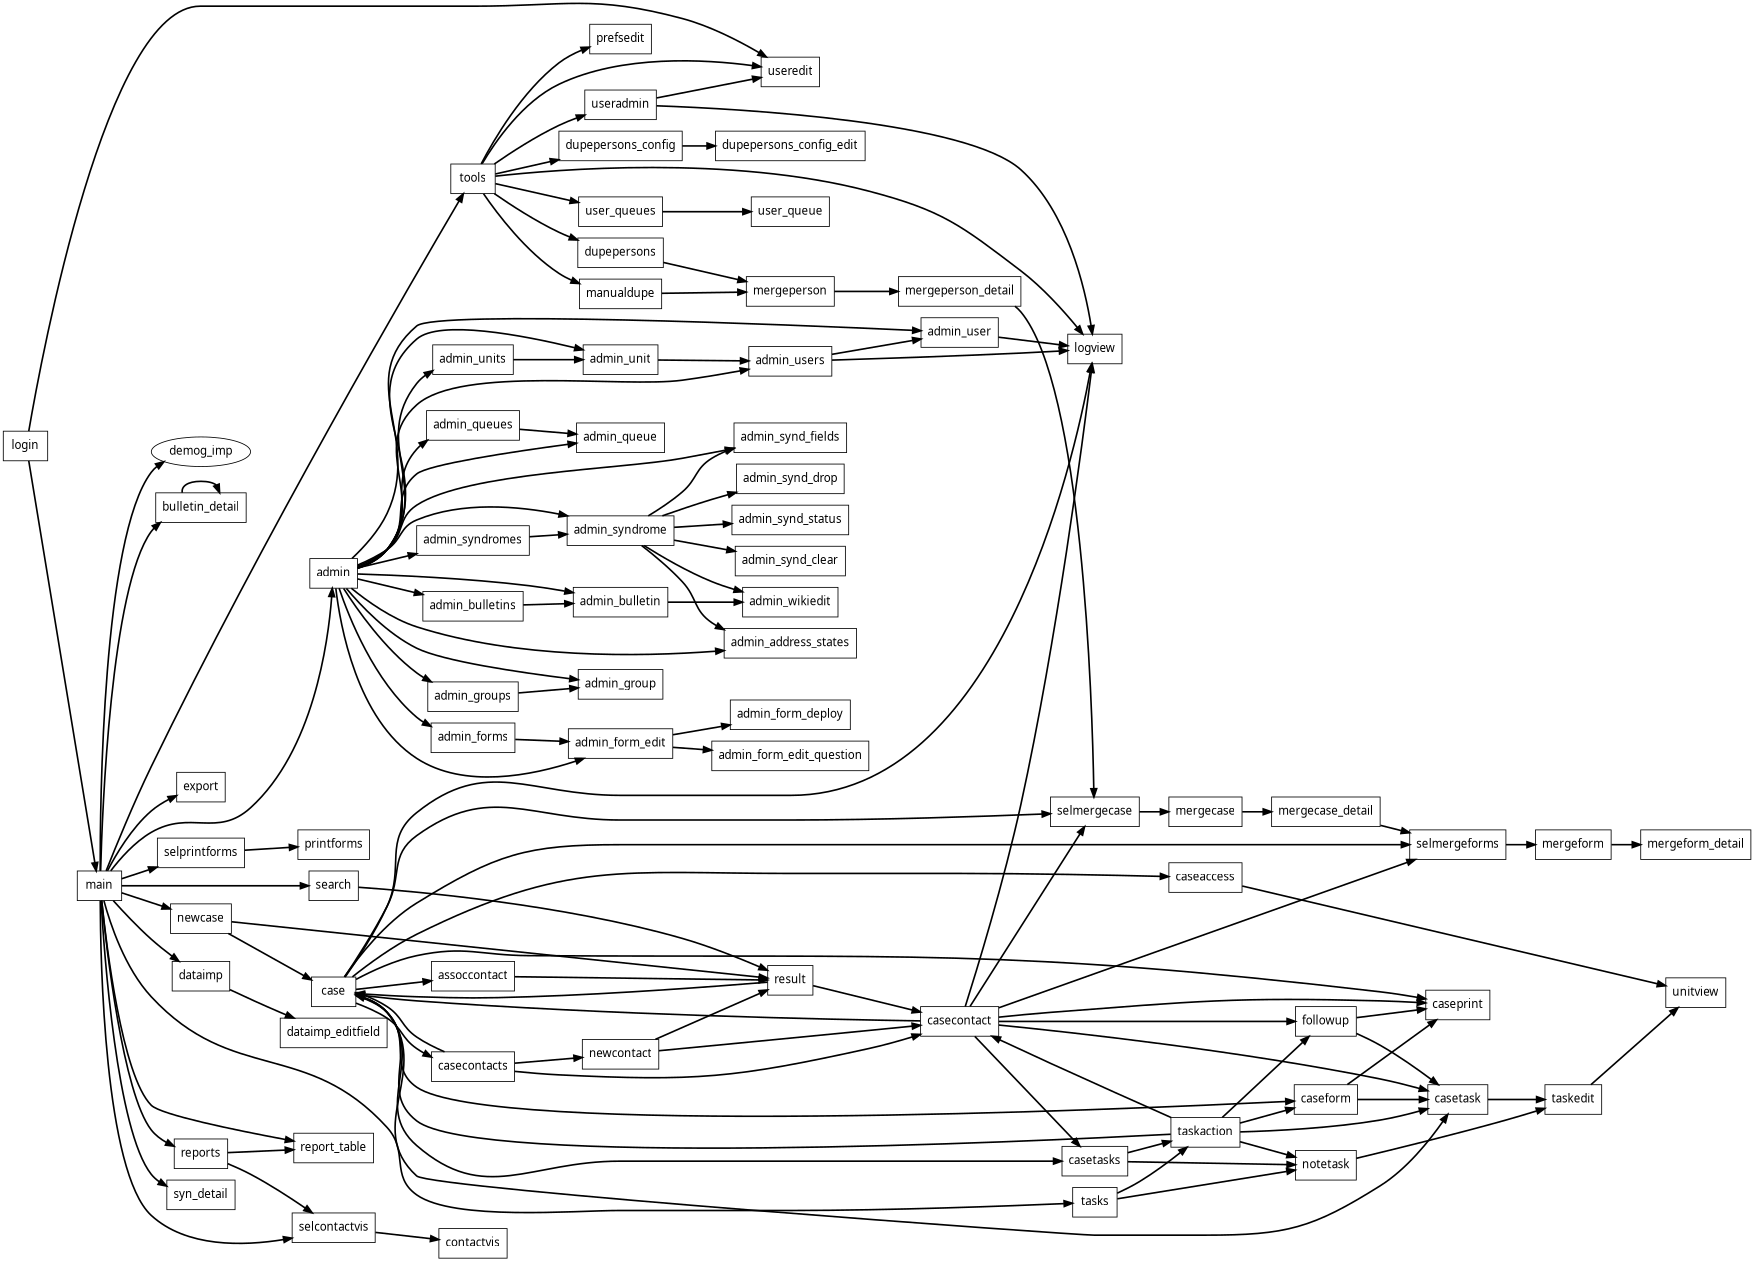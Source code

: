 digraph appname {
pack=true;
center=true;
overlap=scale;
splines=true;
nodesep=.2;
epsilon=.1;
mclimit=16;
rankdir=LR;
size="11.69x8.27";
node [shape=box,fontname="Verdana"]
admin;
admin_address_states;
admin_bulletin;
admin_bulletins;
admin_form_deploy;
admin_form_edit;
admin_form_edit_question;
admin_forms;
admin_group;
admin_groups;
admin_queue;
admin_queues;
admin_synd_clear;
admin_synd_drop;
admin_synd_fields;
admin_syndrome;
admin_syndromes;
admin_synd_status;
admin_unit;
admin_units;
admin_user;
admin_users;
admin_wikiedit;
assoccontact;
bulletin_detail;
case;
caseaccess;
casecontact;
casecontacts;
caseform;
caseprint;
casetask;
casetasks;
contactvis;
dataimp;
dataimp_editfield;
dupepersons;
dupepersons_config;
dupepersons_config_edit;
export;
followup;
login;
logview;
main;
manualdupe;
mergecase;
mergecase_detail;
mergeform;
mergeform_detail;
mergeperson;
mergeperson_detail;
newcase;
newcontact;
notetask;
prefsedit;
printforms;
reports;
report_table;
result;
search;
selcontactvis;
selmergecase;
selmergeforms;
selprintforms;
syn_detail;
taskaction;
taskedit;
tasks;
tools;
unitview;
useradmin;
useredit;
user_queue;
user_queues;

node [shape=ellipse]
edge [style=bold,weight=1]
admin -> admin_address_states;
admin -> admin_bulletin;
admin -> admin_bulletins;
admin -> admin_form_edit;
admin -> admin_forms;
admin -> admin_group;
admin -> admin_groups;
admin -> admin_queue;
admin -> admin_queues;
admin -> admin_synd_fields;
admin -> admin_syndrome;
admin -> admin_syndromes;
admin -> admin_unit;
admin -> admin_units;
admin -> admin_user;
admin -> admin_users;
admin_bulletin -> admin_wikiedit;
admin_bulletins -> admin_bulletin;
admin_form_edit -> admin_form_deploy;
admin_form_edit -> admin_form_edit_question;
admin_forms -> admin_form_edit;
admin_groups -> admin_group;
admin_queues -> admin_queue;
admin_syndrome -> admin_address_states;
admin_syndrome -> admin_synd_clear;
admin_syndrome -> admin_synd_drop;
admin_syndrome -> admin_synd_fields;
admin_syndrome -> admin_synd_status;
admin_syndrome -> admin_wikiedit;
admin_syndromes -> admin_syndrome;
admin_unit -> admin_users;
admin_units -> admin_unit;
admin_user -> logview;
admin_users -> admin_user;
admin_users -> logview;
assoccontact -> result;
bulletin_detail -> bulletin_detail;
caseaccess -> unitview;
case -> assoccontact;
case -> caseaccess;
case -> casecontacts;
case -> caseform;
case -> caseprint;
case -> casetask;
case -> casetasks;
casecontact -> case;
casecontact -> caseprint;
casecontact -> casetask;
casecontact -> casetasks;
casecontact -> followup;
casecontact -> logview;
casecontacts -> case;
casecontacts -> casecontact;
casecontact -> selmergecase;
casecontact -> selmergeforms;
casecontacts -> newcontact;
caseform -> caseprint;
caseform -> casetask;
case -> logview;
case -> selmergecase;
case -> selmergeforms;
casetasks -> taskaction;
casetask -> taskedit;
notetask -> taskedit;
dataimp -> dataimp_editfield;
dupepersons -> mergeperson;
followup -> caseprint;
followup -> casetask;
login -> main;
login -> useredit;
main -> admin;
main -> bulletin_detail;
main -> dataimp;
main -> demog_imp;
main -> export;
main -> newcase;
main -> reports;
main -> report_table;
main -> search;
main -> selcontactvis;
main -> selprintforms;
main -> syn_detail;
main -> tasks;
main -> tools;
manualdupe -> mergeperson;
mergecase_detail -> selmergeforms;
mergecase -> mergecase_detail;
mergeform -> mergeform_detail;
mergeperson_detail -> selmergecase;
mergeperson -> mergeperson_detail;
newcase -> case;
newcase -> result;
newcontact -> casecontact;
newcontact -> result;
reports -> report_table;
reports -> selcontactvis;
result -> case;
result -> casecontact;
search -> result;
selcontactvis -> contactvis;
selmergecase -> mergecase;
selmergeforms -> mergeform;
selprintforms -> printforms;
taskaction -> case;
taskaction -> casecontact;
taskaction -> caseform;
taskaction -> casetask;
taskaction -> followup;
tasks -> taskaction;
tools -> dupepersons;
tools -> logview;
tools -> manualdupe;
tools -> prefsedit;
tools -> useradmin;
tools -> useredit;
tools -> user_queues;
useradmin -> logview;
useradmin -> useredit;
user_queues -> user_queue;
tools -> dupepersons_config;
dupepersons_config -> dupepersons_config_edit;
casetasks -> notetask;
taskaction -> notetask;
tasks -> notetask;
taskedit -> unitview;

edge [style=solid,weight=4]
edge [style=dotted,weight=2]
}
